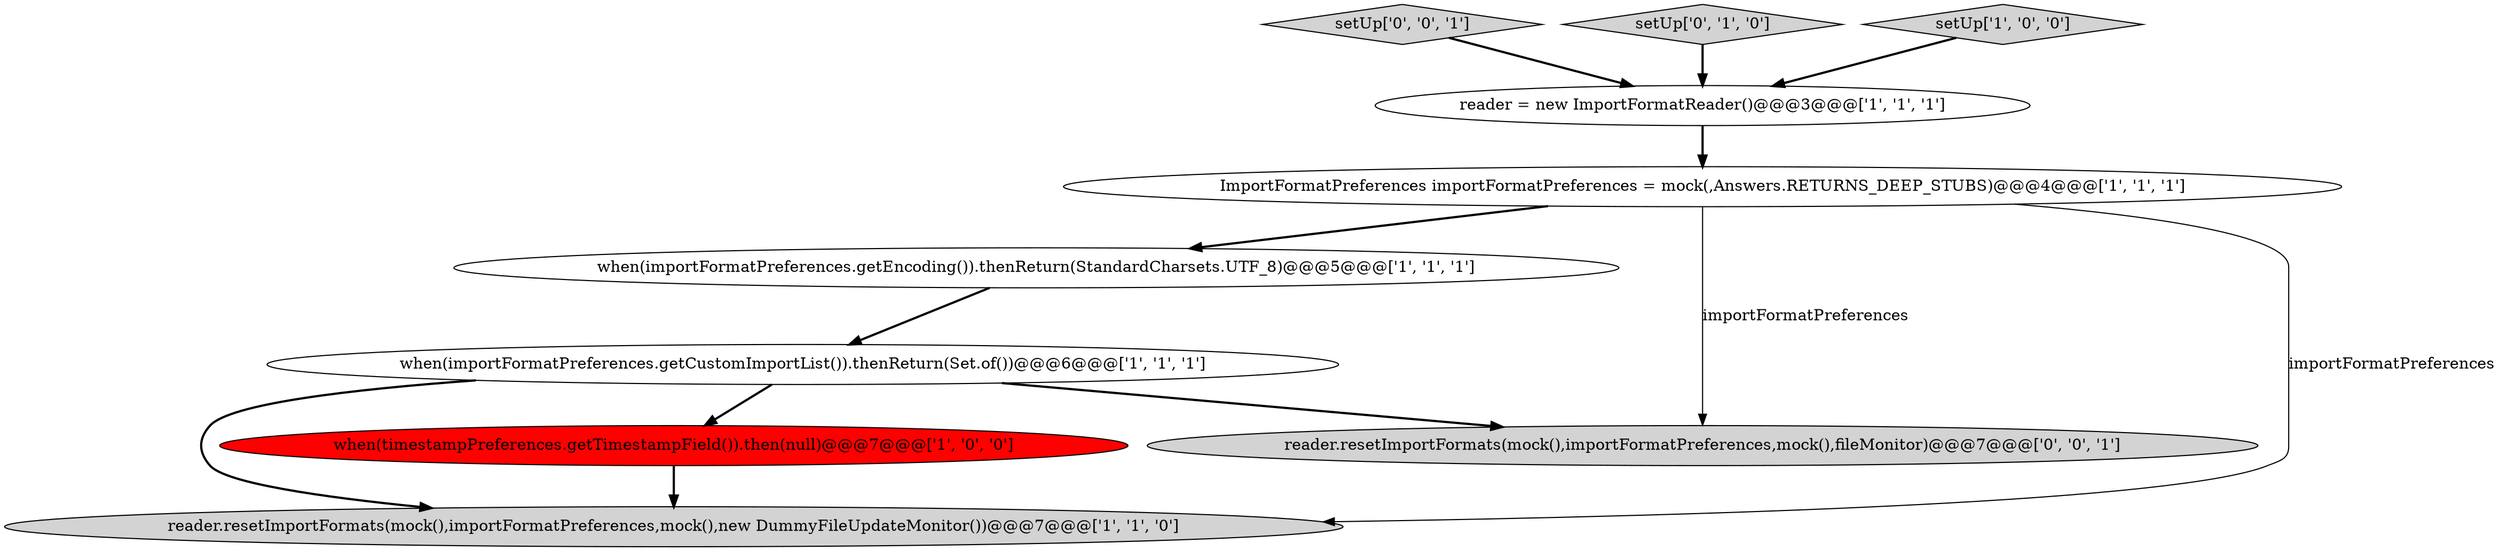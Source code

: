 digraph {
1 [style = filled, label = "ImportFormatPreferences importFormatPreferences = mock(,Answers.RETURNS_DEEP_STUBS)@@@4@@@['1', '1', '1']", fillcolor = white, shape = ellipse image = "AAA0AAABBB1BBB"];
5 [style = filled, label = "when(importFormatPreferences.getEncoding()).thenReturn(StandardCharsets.UTF_8)@@@5@@@['1', '1', '1']", fillcolor = white, shape = ellipse image = "AAA0AAABBB1BBB"];
4 [style = filled, label = "when(timestampPreferences.getTimestampField()).then(null)@@@7@@@['1', '0', '0']", fillcolor = red, shape = ellipse image = "AAA1AAABBB1BBB"];
9 [style = filled, label = "reader.resetImportFormats(mock(),importFormatPreferences,mock(),fileMonitor)@@@7@@@['0', '0', '1']", fillcolor = lightgray, shape = ellipse image = "AAA0AAABBB3BBB"];
8 [style = filled, label = "setUp['0', '0', '1']", fillcolor = lightgray, shape = diamond image = "AAA0AAABBB3BBB"];
7 [style = filled, label = "setUp['0', '1', '0']", fillcolor = lightgray, shape = diamond image = "AAA0AAABBB2BBB"];
2 [style = filled, label = "reader.resetImportFormats(mock(),importFormatPreferences,mock(),new DummyFileUpdateMonitor())@@@7@@@['1', '1', '0']", fillcolor = lightgray, shape = ellipse image = "AAA0AAABBB1BBB"];
0 [style = filled, label = "when(importFormatPreferences.getCustomImportList()).thenReturn(Set.of())@@@6@@@['1', '1', '1']", fillcolor = white, shape = ellipse image = "AAA0AAABBB1BBB"];
6 [style = filled, label = "setUp['1', '0', '0']", fillcolor = lightgray, shape = diamond image = "AAA0AAABBB1BBB"];
3 [style = filled, label = "reader = new ImportFormatReader()@@@3@@@['1', '1', '1']", fillcolor = white, shape = ellipse image = "AAA0AAABBB1BBB"];
1->5 [style = bold, label=""];
6->3 [style = bold, label=""];
0->9 [style = bold, label=""];
4->2 [style = bold, label=""];
5->0 [style = bold, label=""];
3->1 [style = bold, label=""];
1->2 [style = solid, label="importFormatPreferences"];
0->4 [style = bold, label=""];
7->3 [style = bold, label=""];
1->9 [style = solid, label="importFormatPreferences"];
0->2 [style = bold, label=""];
8->3 [style = bold, label=""];
}
